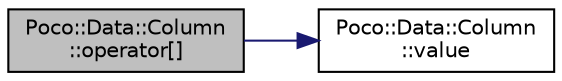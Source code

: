 digraph "Poco::Data::Column::operator[]"
{
 // LATEX_PDF_SIZE
  edge [fontname="Helvetica",fontsize="10",labelfontname="Helvetica",labelfontsize="10"];
  node [fontname="Helvetica",fontsize="10",shape=record];
  rankdir="LR";
  Node1 [label="Poco::Data::Column\l::operator[]",height=0.2,width=0.4,color="black", fillcolor="grey75", style="filled", fontcolor="black",tooltip="Returns the field value in specified row."];
  Node1 -> Node2 [color="midnightblue",fontsize="10",style="solid"];
  Node2 [label="Poco::Data::Column\l::value",height=0.2,width=0.4,color="black", fillcolor="white", style="filled",URL="$classPoco_1_1Data_1_1Column.html#a353cdd7bae97480b7df4671336cf3330",tooltip="Returns the field value in specified row."];
}
